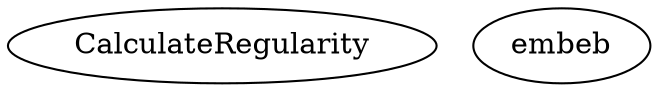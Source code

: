 /* Created by mdot for Matlab */
digraph m2html {

  CalculateRegularity [URL="CalculateRegularity.html"];
  embeb [URL="embeb.html"];
}